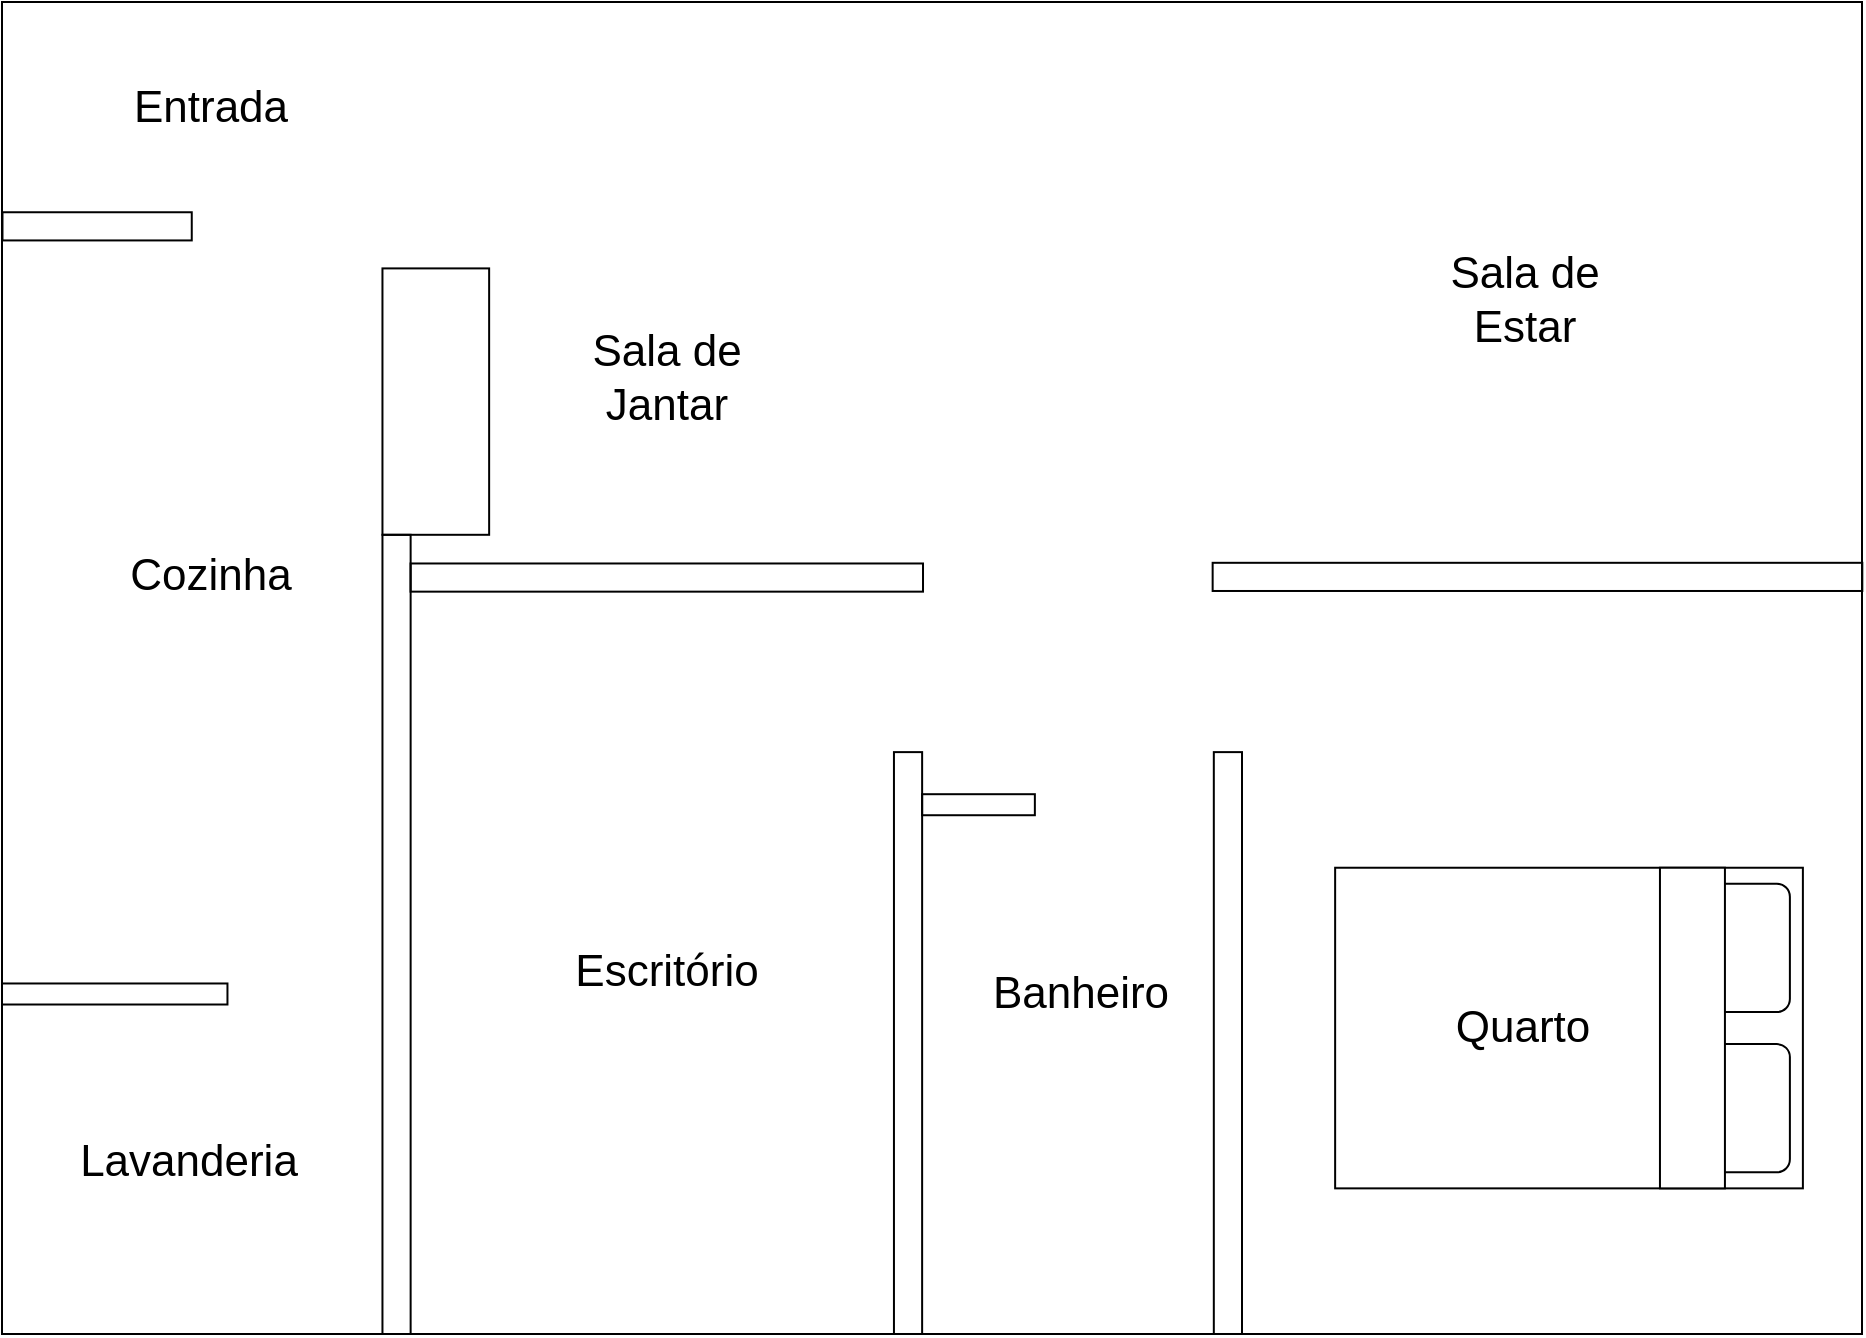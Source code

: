 <mxfile version="20.2.0" type="device"><diagram id="Teo_6NbTtHeg1zbT0LfU" name="Página-1"><mxGraphModel dx="241" dy="126" grid="1" gridSize="10" guides="1" tooltips="1" connect="1" arrows="1" fold="1" page="1" pageScale="1" pageWidth="1169" pageHeight="827" math="0" shadow="0"><root><mxCell id="0"/><mxCell id="1" parent="0"/><mxCell id="7vDlOvcSHsyMd4RZi4RS-59" value="" style="group" vertex="1" connectable="0" parent="1"><mxGeometry x="80" y="90" width="930" height="666" as="geometry"/></mxCell><mxCell id="7vDlOvcSHsyMd4RZi4RS-1" value="" style="rounded=0;whiteSpace=wrap;html=1;fillColor=default;imageWidth=34;imageHeight=34;" vertex="1" parent="7vDlOvcSHsyMd4RZi4RS-59"><mxGeometry width="930" height="666.0" as="geometry"/></mxCell><mxCell id="7vDlOvcSHsyMd4RZi4RS-7" value="" style="rounded=0;whiteSpace=wrap;html=1;fillColor=none;" vertex="1" parent="7vDlOvcSHsyMd4RZi4RS-59"><mxGeometry x="190.229" y="266.4" width="14.083" height="399.6" as="geometry"/></mxCell><mxCell id="7vDlOvcSHsyMd4RZi4RS-9" value="" style="rounded=0;whiteSpace=wrap;html=1;fillColor=none;rotation=90;" vertex="1" parent="7vDlOvcSHsyMd4RZi4RS-59"><mxGeometry x="760.699" y="125.03" width="14.083" height="324.83" as="geometry"/></mxCell><mxCell id="7vDlOvcSHsyMd4RZi4RS-10" value="" style="rounded=0;whiteSpace=wrap;html=1;fillColor=none;rotation=90;" vertex="1" parent="7vDlOvcSHsyMd4RZi4RS-59"><mxGeometry x="40.511" y="64.847" width="14.091" height="94.642" as="geometry"/></mxCell><mxCell id="7vDlOvcSHsyMd4RZi4RS-12" value="" style="rounded=0;whiteSpace=wrap;html=1;fillColor=none;rotation=-180;" vertex="1" parent="7vDlOvcSHsyMd4RZi4RS-59"><mxGeometry x="445.977" y="375.063" width="14.091" height="290.937" as="geometry"/></mxCell><mxCell id="7vDlOvcSHsyMd4RZi4RS-14" value="" style="rounded=0;whiteSpace=wrap;html=1;fillColor=none;rotation=-180;" vertex="1" parent="7vDlOvcSHsyMd4RZi4RS-59"><mxGeometry x="605.909" y="375.063" width="14.091" height="290.937" as="geometry"/></mxCell><mxCell id="7vDlOvcSHsyMd4RZi4RS-19" value="" style="rounded=0;whiteSpace=wrap;html=1;fillColor=none;rotation=-180;" vertex="1" parent="7vDlOvcSHsyMd4RZi4RS-59"><mxGeometry x="460.068" y="396.095" width="56.364" height="10.516" as="geometry"/></mxCell><mxCell id="7vDlOvcSHsyMd4RZi4RS-21" value="" style="rounded=0;whiteSpace=wrap;html=1;fillColor=none;rotation=-180;" vertex="1" parent="7vDlOvcSHsyMd4RZi4RS-59"><mxGeometry y="490.737" width="112.727" height="10.516" as="geometry"/></mxCell><mxCell id="7vDlOvcSHsyMd4RZi4RS-22" value="&lt;font style=&quot;font-size: 22px;&quot;&gt;Cozinha&lt;/font&gt;" style="text;html=1;strokeColor=none;fillColor=none;align=center;verticalAlign=middle;whiteSpace=wrap;rounded=0;rotation=0;fontSize=22;" vertex="1" parent="7vDlOvcSHsyMd4RZi4RS-59"><mxGeometry x="40.511" y="257.647" width="126.818" height="59.589" as="geometry"/></mxCell><mxCell id="7vDlOvcSHsyMd4RZi4RS-24" value="&lt;font style=&quot;font-size: 22px;&quot;&gt;Escritório&lt;/font&gt;" style="text;html=1;strokeColor=none;fillColor=none;align=center;verticalAlign=middle;whiteSpace=wrap;rounded=0;rotation=0;fontSize=22;" vertex="1" parent="7vDlOvcSHsyMd4RZi4RS-59"><mxGeometry x="269.489" y="455.684" width="126.818" height="59.589" as="geometry"/></mxCell><mxCell id="7vDlOvcSHsyMd4RZi4RS-25" value="&lt;font style=&quot;font-size: 22px;&quot;&gt;Lavanderia&lt;/font&gt;" style="text;html=1;strokeColor=none;fillColor=none;align=center;verticalAlign=middle;whiteSpace=wrap;rounded=0;rotation=0;fontSize=22;" vertex="1" parent="7vDlOvcSHsyMd4RZi4RS-59"><mxGeometry x="30.001" y="550.002" width="126.818" height="59.589" as="geometry"/></mxCell><mxCell id="7vDlOvcSHsyMd4RZi4RS-26" value="&lt;font style=&quot;font-size: 22px;&quot;&gt;Sala de Estar&lt;/font&gt;" style="text;html=1;strokeColor=none;fillColor=none;align=center;verticalAlign=middle;whiteSpace=wrap;rounded=0;rotation=0;fontSize=22;" vertex="1" parent="7vDlOvcSHsyMd4RZi4RS-59"><mxGeometry x="697.5" y="119.179" width="126.818" height="59.589" as="geometry"/></mxCell><mxCell id="7vDlOvcSHsyMd4RZi4RS-27" value="&lt;font style=&quot;font-size: 22px;&quot;&gt;Sala de Jantar&lt;/font&gt;" style="text;html=1;strokeColor=none;fillColor=none;align=center;verticalAlign=middle;whiteSpace=wrap;rounded=0;rotation=0;fontSize=22;" vertex="1" parent="7vDlOvcSHsyMd4RZi4RS-59"><mxGeometry x="269.489" y="148.389" width="126.818" height="78.868" as="geometry"/></mxCell><mxCell id="7vDlOvcSHsyMd4RZi4RS-28" value="&lt;font style=&quot;font-size: 22px;&quot;&gt;Entrada&lt;/font&gt;" style="text;html=1;strokeColor=none;fillColor=none;align=center;verticalAlign=middle;whiteSpace=wrap;rounded=0;rotation=0;fontSize=22;" vertex="1" parent="7vDlOvcSHsyMd4RZi4RS-59"><mxGeometry x="40.51" y="14.021" width="126.818" height="78.868" as="geometry"/></mxCell><mxCell id="7vDlOvcSHsyMd4RZi4RS-29" value="&lt;font style=&quot;font-size: 22px;&quot;&gt;Banheiro&lt;/font&gt;" style="text;html=1;strokeColor=none;fillColor=none;align=center;verticalAlign=middle;whiteSpace=wrap;rounded=0;rotation=0;fontSize=22;" vertex="1" parent="7vDlOvcSHsyMd4RZi4RS-59"><mxGeometry x="475.568" y="466.2" width="126.818" height="59.589" as="geometry"/></mxCell><mxCell id="7vDlOvcSHsyMd4RZi4RS-50" value="" style="rounded=0;whiteSpace=wrap;html=1;fillColor=none;rotation=90;" vertex="1" parent="7vDlOvcSHsyMd4RZi4RS-59"><mxGeometry x="325.345" y="159.662" width="14.083" height="256.232" as="geometry"/></mxCell><mxCell id="7vDlOvcSHsyMd4RZi4RS-51" value="" style="shape=image;html=1;verticalAlign=top;verticalLabelPosition=bottom;labelBackgroundColor=#ffffff;imageAspect=0;aspect=fixed;image=https://cdn1.iconfinder.com/data/icons/bootstrap-vol-3/16/lamp-128.png;fontSize=8;fillColor=default;" vertex="1" parent="7vDlOvcSHsyMd4RZi4RS-59"><mxGeometry x="850.5" y="373.9" width="54.91" height="54.91" as="geometry"/></mxCell><mxCell id="7vDlOvcSHsyMd4RZi4RS-52" value="" style="shape=image;html=1;verticalAlign=top;verticalLabelPosition=bottom;labelBackgroundColor=#ffffff;imageAspect=0;aspect=fixed;image=https://cdn2.iconfinder.com/data/icons/boxicons-regular-vol-3/24/bx-radio-128.png;fontSize=8;fillColor=default;" vertex="1" parent="7vDlOvcSHsyMd4RZi4RS-59"><mxGeometry x="850" y="601.51" width="45.67" height="45.67" as="geometry"/></mxCell><mxCell id="7vDlOvcSHsyMd4RZi4RS-53" value="" style="verticalLabelPosition=bottom;html=1;verticalAlign=top;align=center;shape=mxgraph.floorplan.bed_double;fontSize=8;fillColor=default;rotation=90;" vertex="1" parent="7vDlOvcSHsyMd4RZi4RS-59"><mxGeometry x="703.346" y="396.092" width="160.314" height="233.877" as="geometry"/></mxCell><mxCell id="7vDlOvcSHsyMd4RZi4RS-23" value="&lt;font style=&quot;font-size: 22px;&quot;&gt;Quarto&lt;/font&gt;" style="text;html=1;strokeColor=none;fillColor=none;align=center;verticalAlign=middle;whiteSpace=wrap;rounded=0;rotation=0;fontSize=22;" vertex="1" parent="7vDlOvcSHsyMd4RZi4RS-59"><mxGeometry x="697.49" y="483.227" width="126.818" height="59.589" as="geometry"/></mxCell><mxCell id="7vDlOvcSHsyMd4RZi4RS-56" value="" style="rounded=0;whiteSpace=wrap;html=1;fillColor=none;" vertex="1" parent="7vDlOvcSHsyMd4RZi4RS-59"><mxGeometry x="190.229" y="133.2" width="53.342" height="133.2" as="geometry"/></mxCell><mxCell id="7vDlOvcSHsyMd4RZi4RS-57" value="" style="shape=image;html=1;verticalAlign=top;verticalLabelPosition=bottom;labelBackgroundColor=#ffffff;imageAspect=0;aspect=fixed;image=https://cdn1.iconfinder.com/data/icons/electronics-glyph-24/24/coffee_machine_coffee_maker_espresso_maker_household_appliance_kitchen_appliance_1-128.png;fontSize=8;fillColor=default;" vertex="1" parent="7vDlOvcSHsyMd4RZi4RS-59"><mxGeometry x="196.98" y="210" width="41.23" height="41.23" as="geometry"/></mxCell><mxCell id="7vDlOvcSHsyMd4RZi4RS-58" value="" style="shape=image;html=1;verticalAlign=top;verticalLabelPosition=bottom;labelBackgroundColor=#ffffff;imageAspect=0;aspect=fixed;image=https://cdn2.iconfinder.com/data/icons/boxicons-regular-vol-3/24/bx-radio-128.png;fontSize=8;fillColor=default;" vertex="1" parent="7vDlOvcSHsyMd4RZi4RS-59"><mxGeometry x="195.05" y="148.39" width="43.71" height="43.71" as="geometry"/></mxCell></root></mxGraphModel></diagram></mxfile>